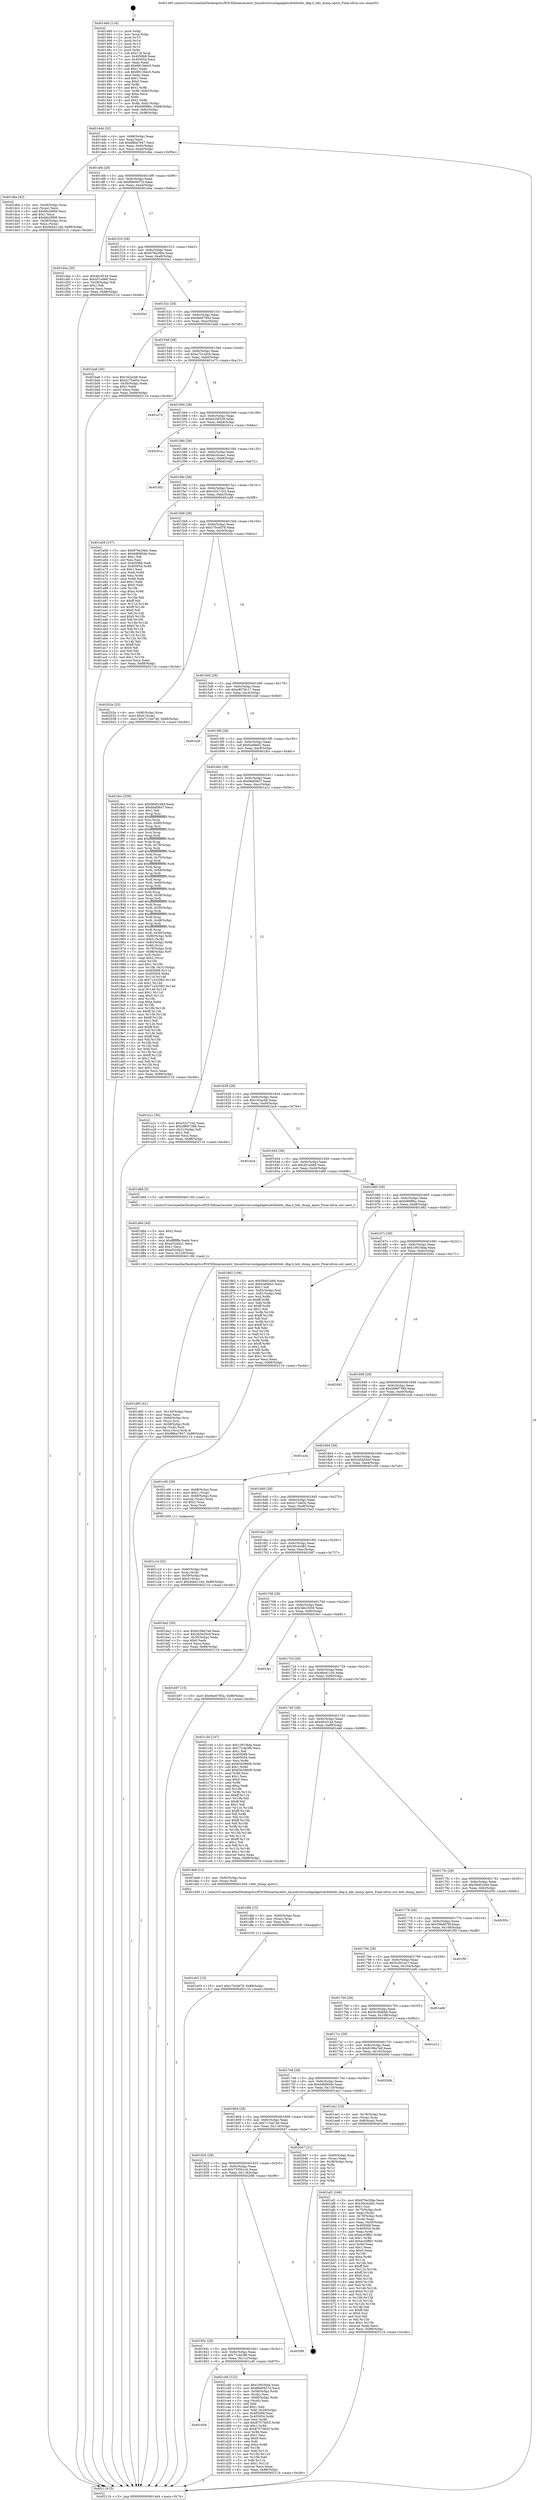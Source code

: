 digraph "0x401460" {
  label = "0x401460 (/mnt/c/Users/mathe/Desktop/tcc/POCII/binaries/extr_linuxdriversusbgadgetudcbdcbdc_dbg.h_bdc_dump_epsts_Final-ollvm.out::main(0))"
  labelloc = "t"
  node[shape=record]

  Entry [label="",width=0.3,height=0.3,shape=circle,fillcolor=black,style=filled]
  "0x4014d4" [label="{
     0x4014d4 [32]\l
     | [instrs]\l
     &nbsp;&nbsp;0x4014d4 \<+6\>: mov -0x88(%rbp),%eax\l
     &nbsp;&nbsp;0x4014da \<+2\>: mov %eax,%ecx\l
     &nbsp;&nbsp;0x4014dc \<+6\>: sub $0x88ba7847,%ecx\l
     &nbsp;&nbsp;0x4014e2 \<+6\>: mov %eax,-0x9c(%rbp)\l
     &nbsp;&nbsp;0x4014e8 \<+6\>: mov %ecx,-0xa0(%rbp)\l
     &nbsp;&nbsp;0x4014ee \<+6\>: je 0000000000401dbe \<main+0x95e\>\l
  }"]
  "0x401dbe" [label="{
     0x401dbe [42]\l
     | [instrs]\l
     &nbsp;&nbsp;0x401dbe \<+4\>: mov -0x58(%rbp),%rax\l
     &nbsp;&nbsp;0x401dc2 \<+2\>: mov (%rax),%ecx\l
     &nbsp;&nbsp;0x401dc4 \<+6\>: add $0x6fa29fd9,%ecx\l
     &nbsp;&nbsp;0x401dca \<+3\>: add $0x1,%ecx\l
     &nbsp;&nbsp;0x401dcd \<+6\>: sub $0x6fa29fd9,%ecx\l
     &nbsp;&nbsp;0x401dd3 \<+4\>: mov -0x58(%rbp),%rax\l
     &nbsp;&nbsp;0x401dd7 \<+2\>: mov %ecx,(%rax)\l
     &nbsp;&nbsp;0x401dd9 \<+10\>: movl $0x46e411d4,-0x88(%rbp)\l
     &nbsp;&nbsp;0x401de3 \<+5\>: jmp 000000000040211b \<main+0xcbb\>\l
  }"]
  "0x4014f4" [label="{
     0x4014f4 [28]\l
     | [instrs]\l
     &nbsp;&nbsp;0x4014f4 \<+5\>: jmp 00000000004014f9 \<main+0x99\>\l
     &nbsp;&nbsp;0x4014f9 \<+6\>: mov -0x9c(%rbp),%eax\l
     &nbsp;&nbsp;0x4014ff \<+5\>: sub $0x89e0937d,%eax\l
     &nbsp;&nbsp;0x401504 \<+6\>: mov %eax,-0xa4(%rbp)\l
     &nbsp;&nbsp;0x40150a \<+6\>: je 0000000000401d4a \<main+0x8ea\>\l
  }"]
  Exit [label="",width=0.3,height=0.3,shape=circle,fillcolor=black,style=filled,peripheries=2]
  "0x401d4a" [label="{
     0x401d4a [30]\l
     | [instrs]\l
     &nbsp;&nbsp;0x401d4a \<+5\>: mov $0x4fccf144,%eax\l
     &nbsp;&nbsp;0x401d4f \<+5\>: mov $0x451e066,%ecx\l
     &nbsp;&nbsp;0x401d54 \<+3\>: mov -0x29(%rbp),%dl\l
     &nbsp;&nbsp;0x401d57 \<+3\>: test $0x1,%dl\l
     &nbsp;&nbsp;0x401d5a \<+3\>: cmovne %ecx,%eax\l
     &nbsp;&nbsp;0x401d5d \<+6\>: mov %eax,-0x88(%rbp)\l
     &nbsp;&nbsp;0x401d63 \<+5\>: jmp 000000000040211b \<main+0xcbb\>\l
  }"]
  "0x401510" [label="{
     0x401510 [28]\l
     | [instrs]\l
     &nbsp;&nbsp;0x401510 \<+5\>: jmp 0000000000401515 \<main+0xb5\>\l
     &nbsp;&nbsp;0x401515 \<+6\>: mov -0x9c(%rbp),%eax\l
     &nbsp;&nbsp;0x40151b \<+5\>: sub $0x979e20be,%eax\l
     &nbsp;&nbsp;0x401520 \<+6\>: mov %eax,-0xa8(%rbp)\l
     &nbsp;&nbsp;0x401526 \<+6\>: je 00000000004020a1 \<main+0xc41\>\l
  }"]
  "0x401e03" [label="{
     0x401e03 [15]\l
     | [instrs]\l
     &nbsp;&nbsp;0x401e03 \<+10\>: movl $0xc70cdd78,-0x88(%rbp)\l
     &nbsp;&nbsp;0x401e0d \<+5\>: jmp 000000000040211b \<main+0xcbb\>\l
  }"]
  "0x4020a1" [label="{
     0x4020a1\l
  }", style=dashed]
  "0x40152c" [label="{
     0x40152c [28]\l
     | [instrs]\l
     &nbsp;&nbsp;0x40152c \<+5\>: jmp 0000000000401531 \<main+0xd1\>\l
     &nbsp;&nbsp;0x401531 \<+6\>: mov -0x9c(%rbp),%eax\l
     &nbsp;&nbsp;0x401537 \<+5\>: sub $0x9ee0785a,%eax\l
     &nbsp;&nbsp;0x40153c \<+6\>: mov %eax,-0xac(%rbp)\l
     &nbsp;&nbsp;0x401542 \<+6\>: je 0000000000401ba6 \<main+0x746\>\l
  }"]
  "0x401df4" [label="{
     0x401df4 [15]\l
     | [instrs]\l
     &nbsp;&nbsp;0x401df4 \<+4\>: mov -0x60(%rbp),%rax\l
     &nbsp;&nbsp;0x401df8 \<+3\>: mov (%rax),%rax\l
     &nbsp;&nbsp;0x401dfb \<+3\>: mov %rax,%rdi\l
     &nbsp;&nbsp;0x401dfe \<+5\>: call 0000000000401030 \<free@plt\>\l
     | [calls]\l
     &nbsp;&nbsp;0x401030 \{1\} (unknown)\l
  }"]
  "0x401ba6" [label="{
     0x401ba6 [30]\l
     | [instrs]\l
     &nbsp;&nbsp;0x401ba6 \<+5\>: mov $0x162acb6,%eax\l
     &nbsp;&nbsp;0x401bab \<+5\>: mov $0x2c75a65c,%ecx\l
     &nbsp;&nbsp;0x401bb0 \<+3\>: mov -0x30(%rbp),%edx\l
     &nbsp;&nbsp;0x401bb3 \<+3\>: cmp $0x1,%edx\l
     &nbsp;&nbsp;0x401bb6 \<+3\>: cmovl %ecx,%eax\l
     &nbsp;&nbsp;0x401bb9 \<+6\>: mov %eax,-0x88(%rbp)\l
     &nbsp;&nbsp;0x401bbf \<+5\>: jmp 000000000040211b \<main+0xcbb\>\l
  }"]
  "0x401548" [label="{
     0x401548 [28]\l
     | [instrs]\l
     &nbsp;&nbsp;0x401548 \<+5\>: jmp 000000000040154d \<main+0xed\>\l
     &nbsp;&nbsp;0x40154d \<+6\>: mov -0x9c(%rbp),%eax\l
     &nbsp;&nbsp;0x401553 \<+5\>: sub $0xa731a3cb,%eax\l
     &nbsp;&nbsp;0x401558 \<+6\>: mov %eax,-0xb0(%rbp)\l
     &nbsp;&nbsp;0x40155e \<+6\>: je 0000000000401e73 \<main+0xa13\>\l
  }"]
  "0x401d95" [label="{
     0x401d95 [41]\l
     | [instrs]\l
     &nbsp;&nbsp;0x401d95 \<+6\>: mov -0x120(%rbp),%ecx\l
     &nbsp;&nbsp;0x401d9b \<+3\>: imul %eax,%ecx\l
     &nbsp;&nbsp;0x401d9e \<+4\>: mov -0x60(%rbp),%rsi\l
     &nbsp;&nbsp;0x401da2 \<+3\>: mov (%rsi),%rsi\l
     &nbsp;&nbsp;0x401da5 \<+4\>: mov -0x58(%rbp),%rdi\l
     &nbsp;&nbsp;0x401da9 \<+3\>: movslq (%rdi),%rdi\l
     &nbsp;&nbsp;0x401dac \<+3\>: mov %ecx,(%rsi,%rdi,4)\l
     &nbsp;&nbsp;0x401daf \<+10\>: movl $0x88ba7847,-0x88(%rbp)\l
     &nbsp;&nbsp;0x401db9 \<+5\>: jmp 000000000040211b \<main+0xcbb\>\l
  }"]
  "0x401e73" [label="{
     0x401e73\l
  }", style=dashed]
  "0x401564" [label="{
     0x401564 [28]\l
     | [instrs]\l
     &nbsp;&nbsp;0x401564 \<+5\>: jmp 0000000000401569 \<main+0x109\>\l
     &nbsp;&nbsp;0x401569 \<+6\>: mov -0x9c(%rbp),%eax\l
     &nbsp;&nbsp;0x40156f \<+5\>: sub $0xb22bf328,%eax\l
     &nbsp;&nbsp;0x401574 \<+6\>: mov %eax,-0xb4(%rbp)\l
     &nbsp;&nbsp;0x40157a \<+6\>: je 000000000040201a \<main+0xbba\>\l
  }"]
  "0x401d6d" [label="{
     0x401d6d [40]\l
     | [instrs]\l
     &nbsp;&nbsp;0x401d6d \<+5\>: mov $0x2,%ecx\l
     &nbsp;&nbsp;0x401d72 \<+1\>: cltd\l
     &nbsp;&nbsp;0x401d73 \<+2\>: idiv %ecx\l
     &nbsp;&nbsp;0x401d75 \<+6\>: imul $0xfffffffe,%edx,%ecx\l
     &nbsp;&nbsp;0x401d7b \<+6\>: sub $0xe52cfa21,%ecx\l
     &nbsp;&nbsp;0x401d81 \<+3\>: add $0x1,%ecx\l
     &nbsp;&nbsp;0x401d84 \<+6\>: add $0xe52cfa21,%ecx\l
     &nbsp;&nbsp;0x401d8a \<+6\>: mov %ecx,-0x120(%rbp)\l
     &nbsp;&nbsp;0x401d90 \<+5\>: call 0000000000401160 \<next_i\>\l
     | [calls]\l
     &nbsp;&nbsp;0x401160 \{1\} (/mnt/c/Users/mathe/Desktop/tcc/POCII/binaries/extr_linuxdriversusbgadgetudcbdcbdc_dbg.h_bdc_dump_epsts_Final-ollvm.out::next_i)\l
  }"]
  "0x40201a" [label="{
     0x40201a\l
  }", style=dashed]
  "0x401580" [label="{
     0x401580 [28]\l
     | [instrs]\l
     &nbsp;&nbsp;0x401580 \<+5\>: jmp 0000000000401585 \<main+0x125\>\l
     &nbsp;&nbsp;0x401585 \<+6\>: mov -0x9c(%rbp),%eax\l
     &nbsp;&nbsp;0x40158b \<+5\>: sub $0xbe20cee1,%eax\l
     &nbsp;&nbsp;0x401590 \<+6\>: mov %eax,-0xb8(%rbp)\l
     &nbsp;&nbsp;0x401596 \<+6\>: je 0000000000401fd2 \<main+0xb72\>\l
  }"]
  "0x401858" [label="{
     0x401858\l
  }", style=dashed]
  "0x401fd2" [label="{
     0x401fd2\l
  }", style=dashed]
  "0x40159c" [label="{
     0x40159c [28]\l
     | [instrs]\l
     &nbsp;&nbsp;0x40159c \<+5\>: jmp 00000000004015a1 \<main+0x141\>\l
     &nbsp;&nbsp;0x4015a1 \<+6\>: mov -0x9c(%rbp),%eax\l
     &nbsp;&nbsp;0x4015a7 \<+5\>: sub $0xc52c71b2,%eax\l
     &nbsp;&nbsp;0x4015ac \<+6\>: mov %eax,-0xbc(%rbp)\l
     &nbsp;&nbsp;0x4015b2 \<+6\>: je 0000000000401a58 \<main+0x5f8\>\l
  }"]
  "0x401cd0" [label="{
     0x401cd0 [122]\l
     | [instrs]\l
     &nbsp;&nbsp;0x401cd0 \<+5\>: mov $0x1091f4da,%eax\l
     &nbsp;&nbsp;0x401cd5 \<+5\>: mov $0x89e0937d,%ecx\l
     &nbsp;&nbsp;0x401cda \<+4\>: mov -0x58(%rbp),%rdx\l
     &nbsp;&nbsp;0x401cde \<+2\>: mov (%rdx),%esi\l
     &nbsp;&nbsp;0x401ce0 \<+4\>: mov -0x68(%rbp),%rdx\l
     &nbsp;&nbsp;0x401ce4 \<+2\>: cmp (%rdx),%esi\l
     &nbsp;&nbsp;0x401ce6 \<+4\>: setl %dil\l
     &nbsp;&nbsp;0x401cea \<+4\>: and $0x1,%dil\l
     &nbsp;&nbsp;0x401cee \<+4\>: mov %dil,-0x29(%rbp)\l
     &nbsp;&nbsp;0x401cf2 \<+7\>: mov 0x405068,%esi\l
     &nbsp;&nbsp;0x401cf9 \<+8\>: mov 0x405054,%r8d\l
     &nbsp;&nbsp;0x401d01 \<+3\>: mov %esi,%r9d\l
     &nbsp;&nbsp;0x401d04 \<+7\>: add $0x87575655,%r9d\l
     &nbsp;&nbsp;0x401d0b \<+4\>: sub $0x1,%r9d\l
     &nbsp;&nbsp;0x401d0f \<+7\>: sub $0x87575655,%r9d\l
     &nbsp;&nbsp;0x401d16 \<+4\>: imul %r9d,%esi\l
     &nbsp;&nbsp;0x401d1a \<+3\>: and $0x1,%esi\l
     &nbsp;&nbsp;0x401d1d \<+3\>: cmp $0x0,%esi\l
     &nbsp;&nbsp;0x401d20 \<+4\>: sete %dil\l
     &nbsp;&nbsp;0x401d24 \<+4\>: cmp $0xa,%r8d\l
     &nbsp;&nbsp;0x401d28 \<+4\>: setl %r10b\l
     &nbsp;&nbsp;0x401d2c \<+3\>: mov %dil,%r11b\l
     &nbsp;&nbsp;0x401d2f \<+3\>: and %r10b,%r11b\l
     &nbsp;&nbsp;0x401d32 \<+3\>: xor %r10b,%dil\l
     &nbsp;&nbsp;0x401d35 \<+3\>: or %dil,%r11b\l
     &nbsp;&nbsp;0x401d38 \<+4\>: test $0x1,%r11b\l
     &nbsp;&nbsp;0x401d3c \<+3\>: cmovne %ecx,%eax\l
     &nbsp;&nbsp;0x401d3f \<+6\>: mov %eax,-0x88(%rbp)\l
     &nbsp;&nbsp;0x401d45 \<+5\>: jmp 000000000040211b \<main+0xcbb\>\l
  }"]
  "0x401a58" [label="{
     0x401a58 [137]\l
     | [instrs]\l
     &nbsp;&nbsp;0x401a58 \<+5\>: mov $0x979e20be,%eax\l
     &nbsp;&nbsp;0x401a5d \<+5\>: mov $0x6dfd95de,%ecx\l
     &nbsp;&nbsp;0x401a62 \<+2\>: mov $0x1,%dl\l
     &nbsp;&nbsp;0x401a64 \<+2\>: xor %esi,%esi\l
     &nbsp;&nbsp;0x401a66 \<+7\>: mov 0x405068,%edi\l
     &nbsp;&nbsp;0x401a6d \<+8\>: mov 0x405054,%r8d\l
     &nbsp;&nbsp;0x401a75 \<+3\>: sub $0x1,%esi\l
     &nbsp;&nbsp;0x401a78 \<+3\>: mov %edi,%r9d\l
     &nbsp;&nbsp;0x401a7b \<+3\>: add %esi,%r9d\l
     &nbsp;&nbsp;0x401a7e \<+4\>: imul %r9d,%edi\l
     &nbsp;&nbsp;0x401a82 \<+3\>: and $0x1,%edi\l
     &nbsp;&nbsp;0x401a85 \<+3\>: cmp $0x0,%edi\l
     &nbsp;&nbsp;0x401a88 \<+4\>: sete %r10b\l
     &nbsp;&nbsp;0x401a8c \<+4\>: cmp $0xa,%r8d\l
     &nbsp;&nbsp;0x401a90 \<+4\>: setl %r11b\l
     &nbsp;&nbsp;0x401a94 \<+3\>: mov %r10b,%bl\l
     &nbsp;&nbsp;0x401a97 \<+3\>: xor $0xff,%bl\l
     &nbsp;&nbsp;0x401a9a \<+3\>: mov %r11b,%r14b\l
     &nbsp;&nbsp;0x401a9d \<+4\>: xor $0xff,%r14b\l
     &nbsp;&nbsp;0x401aa1 \<+3\>: xor $0x0,%dl\l
     &nbsp;&nbsp;0x401aa4 \<+3\>: mov %bl,%r15b\l
     &nbsp;&nbsp;0x401aa7 \<+4\>: and $0x0,%r15b\l
     &nbsp;&nbsp;0x401aab \<+3\>: and %dl,%r10b\l
     &nbsp;&nbsp;0x401aae \<+3\>: mov %r14b,%r12b\l
     &nbsp;&nbsp;0x401ab1 \<+4\>: and $0x0,%r12b\l
     &nbsp;&nbsp;0x401ab5 \<+3\>: and %dl,%r11b\l
     &nbsp;&nbsp;0x401ab8 \<+3\>: or %r10b,%r15b\l
     &nbsp;&nbsp;0x401abb \<+3\>: or %r11b,%r12b\l
     &nbsp;&nbsp;0x401abe \<+3\>: xor %r12b,%r15b\l
     &nbsp;&nbsp;0x401ac1 \<+3\>: or %r14b,%bl\l
     &nbsp;&nbsp;0x401ac4 \<+3\>: xor $0xff,%bl\l
     &nbsp;&nbsp;0x401ac7 \<+3\>: or $0x0,%dl\l
     &nbsp;&nbsp;0x401aca \<+2\>: and %dl,%bl\l
     &nbsp;&nbsp;0x401acc \<+3\>: or %bl,%r15b\l
     &nbsp;&nbsp;0x401acf \<+4\>: test $0x1,%r15b\l
     &nbsp;&nbsp;0x401ad3 \<+3\>: cmovne %ecx,%eax\l
     &nbsp;&nbsp;0x401ad6 \<+6\>: mov %eax,-0x88(%rbp)\l
     &nbsp;&nbsp;0x401adc \<+5\>: jmp 000000000040211b \<main+0xcbb\>\l
  }"]
  "0x4015b8" [label="{
     0x4015b8 [28]\l
     | [instrs]\l
     &nbsp;&nbsp;0x4015b8 \<+5\>: jmp 00000000004015bd \<main+0x15d\>\l
     &nbsp;&nbsp;0x4015bd \<+6\>: mov -0x9c(%rbp),%eax\l
     &nbsp;&nbsp;0x4015c3 \<+5\>: sub $0xc70cdd78,%eax\l
     &nbsp;&nbsp;0x4015c8 \<+6\>: mov %eax,-0xc0(%rbp)\l
     &nbsp;&nbsp;0x4015ce \<+6\>: je 000000000040202e \<main+0xbce\>\l
  }"]
  "0x40183c" [label="{
     0x40183c [28]\l
     | [instrs]\l
     &nbsp;&nbsp;0x40183c \<+5\>: jmp 0000000000401841 \<main+0x3e1\>\l
     &nbsp;&nbsp;0x401841 \<+6\>: mov -0x9c(%rbp),%eax\l
     &nbsp;&nbsp;0x401847 \<+5\>: sub $0x77c4e3f8,%eax\l
     &nbsp;&nbsp;0x40184c \<+6\>: mov %eax,-0x11c(%rbp)\l
     &nbsp;&nbsp;0x401852 \<+6\>: je 0000000000401cd0 \<main+0x870\>\l
  }"]
  "0x40202e" [label="{
     0x40202e [25]\l
     | [instrs]\l
     &nbsp;&nbsp;0x40202e \<+4\>: mov -0x80(%rbp),%rax\l
     &nbsp;&nbsp;0x402032 \<+6\>: movl $0x0,(%rax)\l
     &nbsp;&nbsp;0x402038 \<+10\>: movl $0x711be746,-0x88(%rbp)\l
     &nbsp;&nbsp;0x402042 \<+5\>: jmp 000000000040211b \<main+0xcbb\>\l
  }"]
  "0x4015d4" [label="{
     0x4015d4 [28]\l
     | [instrs]\l
     &nbsp;&nbsp;0x4015d4 \<+5\>: jmp 00000000004015d9 \<main+0x179\>\l
     &nbsp;&nbsp;0x4015d9 \<+6\>: mov -0x9c(%rbp),%eax\l
     &nbsp;&nbsp;0x4015df \<+5\>: sub $0xe8576c17,%eax\l
     &nbsp;&nbsp;0x4015e4 \<+6\>: mov %eax,-0xc4(%rbp)\l
     &nbsp;&nbsp;0x4015ea \<+6\>: je 0000000000401e4f \<main+0x9ef\>\l
  }"]
  "0x4020f6" [label="{
     0x4020f6\l
  }", style=dashed]
  "0x401e4f" [label="{
     0x401e4f\l
  }", style=dashed]
  "0x4015f0" [label="{
     0x4015f0 [28]\l
     | [instrs]\l
     &nbsp;&nbsp;0x4015f0 \<+5\>: jmp 00000000004015f5 \<main+0x195\>\l
     &nbsp;&nbsp;0x4015f5 \<+6\>: mov -0x9c(%rbp),%eax\l
     &nbsp;&nbsp;0x4015fb \<+5\>: sub $0xfcafde62,%eax\l
     &nbsp;&nbsp;0x401600 \<+6\>: mov %eax,-0xc8(%rbp)\l
     &nbsp;&nbsp;0x401606 \<+6\>: je 00000000004018cc \<main+0x46c\>\l
  }"]
  "0x401820" [label="{
     0x401820 [28]\l
     | [instrs]\l
     &nbsp;&nbsp;0x401820 \<+5\>: jmp 0000000000401825 \<main+0x3c5\>\l
     &nbsp;&nbsp;0x401825 \<+6\>: mov -0x9c(%rbp),%eax\l
     &nbsp;&nbsp;0x40182b \<+5\>: sub $0x7535b1cb,%eax\l
     &nbsp;&nbsp;0x401830 \<+6\>: mov %eax,-0x118(%rbp)\l
     &nbsp;&nbsp;0x401836 \<+6\>: je 00000000004020f6 \<main+0xc96\>\l
  }"]
  "0x4018cc" [label="{
     0x4018cc [336]\l
     | [instrs]\l
     &nbsp;&nbsp;0x4018cc \<+5\>: mov $0x58d01b84,%eax\l
     &nbsp;&nbsp;0x4018d1 \<+5\>: mov $0xfdaf5647,%ecx\l
     &nbsp;&nbsp;0x4018d6 \<+2\>: mov $0x1,%dl\l
     &nbsp;&nbsp;0x4018d8 \<+3\>: mov %rsp,%rsi\l
     &nbsp;&nbsp;0x4018db \<+4\>: add $0xfffffffffffffff0,%rsi\l
     &nbsp;&nbsp;0x4018df \<+3\>: mov %rsi,%rsp\l
     &nbsp;&nbsp;0x4018e2 \<+4\>: mov %rsi,-0x80(%rbp)\l
     &nbsp;&nbsp;0x4018e6 \<+3\>: mov %rsp,%rsi\l
     &nbsp;&nbsp;0x4018e9 \<+4\>: add $0xfffffffffffffff0,%rsi\l
     &nbsp;&nbsp;0x4018ed \<+3\>: mov %rsi,%rsp\l
     &nbsp;&nbsp;0x4018f0 \<+3\>: mov %rsp,%rdi\l
     &nbsp;&nbsp;0x4018f3 \<+4\>: add $0xfffffffffffffff0,%rdi\l
     &nbsp;&nbsp;0x4018f7 \<+3\>: mov %rdi,%rsp\l
     &nbsp;&nbsp;0x4018fa \<+4\>: mov %rdi,-0x78(%rbp)\l
     &nbsp;&nbsp;0x4018fe \<+3\>: mov %rsp,%rdi\l
     &nbsp;&nbsp;0x401901 \<+4\>: add $0xfffffffffffffff0,%rdi\l
     &nbsp;&nbsp;0x401905 \<+3\>: mov %rdi,%rsp\l
     &nbsp;&nbsp;0x401908 \<+4\>: mov %rdi,-0x70(%rbp)\l
     &nbsp;&nbsp;0x40190c \<+3\>: mov %rsp,%rdi\l
     &nbsp;&nbsp;0x40190f \<+4\>: add $0xfffffffffffffff0,%rdi\l
     &nbsp;&nbsp;0x401913 \<+3\>: mov %rdi,%rsp\l
     &nbsp;&nbsp;0x401916 \<+4\>: mov %rdi,-0x68(%rbp)\l
     &nbsp;&nbsp;0x40191a \<+3\>: mov %rsp,%rdi\l
     &nbsp;&nbsp;0x40191d \<+4\>: add $0xfffffffffffffff0,%rdi\l
     &nbsp;&nbsp;0x401921 \<+3\>: mov %rdi,%rsp\l
     &nbsp;&nbsp;0x401924 \<+4\>: mov %rdi,-0x60(%rbp)\l
     &nbsp;&nbsp;0x401928 \<+3\>: mov %rsp,%rdi\l
     &nbsp;&nbsp;0x40192b \<+4\>: add $0xfffffffffffffff0,%rdi\l
     &nbsp;&nbsp;0x40192f \<+3\>: mov %rdi,%rsp\l
     &nbsp;&nbsp;0x401932 \<+4\>: mov %rdi,-0x58(%rbp)\l
     &nbsp;&nbsp;0x401936 \<+3\>: mov %rsp,%rdi\l
     &nbsp;&nbsp;0x401939 \<+4\>: add $0xfffffffffffffff0,%rdi\l
     &nbsp;&nbsp;0x40193d \<+3\>: mov %rdi,%rsp\l
     &nbsp;&nbsp;0x401940 \<+4\>: mov %rdi,-0x50(%rbp)\l
     &nbsp;&nbsp;0x401944 \<+3\>: mov %rsp,%rdi\l
     &nbsp;&nbsp;0x401947 \<+4\>: add $0xfffffffffffffff0,%rdi\l
     &nbsp;&nbsp;0x40194b \<+3\>: mov %rdi,%rsp\l
     &nbsp;&nbsp;0x40194e \<+4\>: mov %rdi,-0x48(%rbp)\l
     &nbsp;&nbsp;0x401952 \<+3\>: mov %rsp,%rdi\l
     &nbsp;&nbsp;0x401955 \<+4\>: add $0xfffffffffffffff0,%rdi\l
     &nbsp;&nbsp;0x401959 \<+3\>: mov %rdi,%rsp\l
     &nbsp;&nbsp;0x40195c \<+4\>: mov %rdi,-0x40(%rbp)\l
     &nbsp;&nbsp;0x401960 \<+4\>: mov -0x80(%rbp),%rdi\l
     &nbsp;&nbsp;0x401964 \<+6\>: movl $0x0,(%rdi)\l
     &nbsp;&nbsp;0x40196a \<+7\>: mov -0x8c(%rbp),%r8d\l
     &nbsp;&nbsp;0x401971 \<+3\>: mov %r8d,(%rsi)\l
     &nbsp;&nbsp;0x401974 \<+4\>: mov -0x78(%rbp),%rdi\l
     &nbsp;&nbsp;0x401978 \<+7\>: mov -0x98(%rbp),%r9\l
     &nbsp;&nbsp;0x40197f \<+3\>: mov %r9,(%rdi)\l
     &nbsp;&nbsp;0x401982 \<+3\>: cmpl $0x2,(%rsi)\l
     &nbsp;&nbsp;0x401985 \<+4\>: setne %r10b\l
     &nbsp;&nbsp;0x401989 \<+4\>: and $0x1,%r10b\l
     &nbsp;&nbsp;0x40198d \<+4\>: mov %r10b,-0x31(%rbp)\l
     &nbsp;&nbsp;0x401991 \<+8\>: mov 0x405068,%r11d\l
     &nbsp;&nbsp;0x401999 \<+7\>: mov 0x405054,%ebx\l
     &nbsp;&nbsp;0x4019a0 \<+3\>: mov %r11d,%r14d\l
     &nbsp;&nbsp;0x4019a3 \<+7\>: sub $0x71a32083,%r14d\l
     &nbsp;&nbsp;0x4019aa \<+4\>: sub $0x1,%r14d\l
     &nbsp;&nbsp;0x4019ae \<+7\>: add $0x71a32083,%r14d\l
     &nbsp;&nbsp;0x4019b5 \<+4\>: imul %r14d,%r11d\l
     &nbsp;&nbsp;0x4019b9 \<+4\>: and $0x1,%r11d\l
     &nbsp;&nbsp;0x4019bd \<+4\>: cmp $0x0,%r11d\l
     &nbsp;&nbsp;0x4019c1 \<+4\>: sete %r10b\l
     &nbsp;&nbsp;0x4019c5 \<+3\>: cmp $0xa,%ebx\l
     &nbsp;&nbsp;0x4019c8 \<+4\>: setl %r15b\l
     &nbsp;&nbsp;0x4019cc \<+3\>: mov %r10b,%r12b\l
     &nbsp;&nbsp;0x4019cf \<+4\>: xor $0xff,%r12b\l
     &nbsp;&nbsp;0x4019d3 \<+3\>: mov %r15b,%r13b\l
     &nbsp;&nbsp;0x4019d6 \<+4\>: xor $0xff,%r13b\l
     &nbsp;&nbsp;0x4019da \<+3\>: xor $0x1,%dl\l
     &nbsp;&nbsp;0x4019dd \<+3\>: mov %r12b,%sil\l
     &nbsp;&nbsp;0x4019e0 \<+4\>: and $0xff,%sil\l
     &nbsp;&nbsp;0x4019e4 \<+3\>: and %dl,%r10b\l
     &nbsp;&nbsp;0x4019e7 \<+3\>: mov %r13b,%dil\l
     &nbsp;&nbsp;0x4019ea \<+4\>: and $0xff,%dil\l
     &nbsp;&nbsp;0x4019ee \<+3\>: and %dl,%r15b\l
     &nbsp;&nbsp;0x4019f1 \<+3\>: or %r10b,%sil\l
     &nbsp;&nbsp;0x4019f4 \<+3\>: or %r15b,%dil\l
     &nbsp;&nbsp;0x4019f7 \<+3\>: xor %dil,%sil\l
     &nbsp;&nbsp;0x4019fa \<+3\>: or %r13b,%r12b\l
     &nbsp;&nbsp;0x4019fd \<+4\>: xor $0xff,%r12b\l
     &nbsp;&nbsp;0x401a01 \<+3\>: or $0x1,%dl\l
     &nbsp;&nbsp;0x401a04 \<+3\>: and %dl,%r12b\l
     &nbsp;&nbsp;0x401a07 \<+3\>: or %r12b,%sil\l
     &nbsp;&nbsp;0x401a0a \<+4\>: test $0x1,%sil\l
     &nbsp;&nbsp;0x401a0e \<+3\>: cmovne %ecx,%eax\l
     &nbsp;&nbsp;0x401a11 \<+6\>: mov %eax,-0x88(%rbp)\l
     &nbsp;&nbsp;0x401a17 \<+5\>: jmp 000000000040211b \<main+0xcbb\>\l
  }"]
  "0x40160c" [label="{
     0x40160c [28]\l
     | [instrs]\l
     &nbsp;&nbsp;0x40160c \<+5\>: jmp 0000000000401611 \<main+0x1b1\>\l
     &nbsp;&nbsp;0x401611 \<+6\>: mov -0x9c(%rbp),%eax\l
     &nbsp;&nbsp;0x401617 \<+5\>: sub $0xfdaf5647,%eax\l
     &nbsp;&nbsp;0x40161c \<+6\>: mov %eax,-0xcc(%rbp)\l
     &nbsp;&nbsp;0x401622 \<+6\>: je 0000000000401a1c \<main+0x5bc\>\l
  }"]
  "0x402047" [label="{
     0x402047 [21]\l
     | [instrs]\l
     &nbsp;&nbsp;0x402047 \<+4\>: mov -0x80(%rbp),%rax\l
     &nbsp;&nbsp;0x40204b \<+2\>: mov (%rax),%eax\l
     &nbsp;&nbsp;0x40204d \<+4\>: lea -0x28(%rbp),%rsp\l
     &nbsp;&nbsp;0x402051 \<+1\>: pop %rbx\l
     &nbsp;&nbsp;0x402052 \<+2\>: pop %r12\l
     &nbsp;&nbsp;0x402054 \<+2\>: pop %r13\l
     &nbsp;&nbsp;0x402056 \<+2\>: pop %r14\l
     &nbsp;&nbsp;0x402058 \<+2\>: pop %r15\l
     &nbsp;&nbsp;0x40205a \<+1\>: pop %rbp\l
     &nbsp;&nbsp;0x40205b \<+1\>: ret\l
  }"]
  "0x401a1c" [label="{
     0x401a1c [30]\l
     | [instrs]\l
     &nbsp;&nbsp;0x401a1c \<+5\>: mov $0xc52c71b2,%eax\l
     &nbsp;&nbsp;0x401a21 \<+5\>: mov $0x28897388,%ecx\l
     &nbsp;&nbsp;0x401a26 \<+3\>: mov -0x31(%rbp),%dl\l
     &nbsp;&nbsp;0x401a29 \<+3\>: test $0x1,%dl\l
     &nbsp;&nbsp;0x401a2c \<+3\>: cmovne %ecx,%eax\l
     &nbsp;&nbsp;0x401a2f \<+6\>: mov %eax,-0x88(%rbp)\l
     &nbsp;&nbsp;0x401a35 \<+5\>: jmp 000000000040211b \<main+0xcbb\>\l
  }"]
  "0x401628" [label="{
     0x401628 [28]\l
     | [instrs]\l
     &nbsp;&nbsp;0x401628 \<+5\>: jmp 000000000040162d \<main+0x1cd\>\l
     &nbsp;&nbsp;0x40162d \<+6\>: mov -0x9c(%rbp),%eax\l
     &nbsp;&nbsp;0x401633 \<+5\>: sub $0x162acb6,%eax\l
     &nbsp;&nbsp;0x401638 \<+6\>: mov %eax,-0xd0(%rbp)\l
     &nbsp;&nbsp;0x40163e \<+6\>: je 0000000000401bc4 \<main+0x764\>\l
  }"]
  "0x401c1d" [label="{
     0x401c1d [32]\l
     | [instrs]\l
     &nbsp;&nbsp;0x401c1d \<+4\>: mov -0x60(%rbp),%rdi\l
     &nbsp;&nbsp;0x401c21 \<+3\>: mov %rax,(%rdi)\l
     &nbsp;&nbsp;0x401c24 \<+4\>: mov -0x58(%rbp),%rax\l
     &nbsp;&nbsp;0x401c28 \<+6\>: movl $0x0,(%rax)\l
     &nbsp;&nbsp;0x401c2e \<+10\>: movl $0x46e411d4,-0x88(%rbp)\l
     &nbsp;&nbsp;0x401c38 \<+5\>: jmp 000000000040211b \<main+0xcbb\>\l
  }"]
  "0x401bc4" [label="{
     0x401bc4\l
  }", style=dashed]
  "0x401644" [label="{
     0x401644 [28]\l
     | [instrs]\l
     &nbsp;&nbsp;0x401644 \<+5\>: jmp 0000000000401649 \<main+0x1e9\>\l
     &nbsp;&nbsp;0x401649 \<+6\>: mov -0x9c(%rbp),%eax\l
     &nbsp;&nbsp;0x40164f \<+5\>: sub $0x451e066,%eax\l
     &nbsp;&nbsp;0x401654 \<+6\>: mov %eax,-0xd4(%rbp)\l
     &nbsp;&nbsp;0x40165a \<+6\>: je 0000000000401d68 \<main+0x908\>\l
  }"]
  "0x401af1" [label="{
     0x401af1 [166]\l
     | [instrs]\l
     &nbsp;&nbsp;0x401af1 \<+5\>: mov $0x979e20be,%ecx\l
     &nbsp;&nbsp;0x401af6 \<+5\>: mov $0x30c4cd82,%edx\l
     &nbsp;&nbsp;0x401afb \<+3\>: mov $0x1,%sil\l
     &nbsp;&nbsp;0x401afe \<+4\>: mov -0x70(%rbp),%rdi\l
     &nbsp;&nbsp;0x401b02 \<+2\>: mov %eax,(%rdi)\l
     &nbsp;&nbsp;0x401b04 \<+4\>: mov -0x70(%rbp),%rdi\l
     &nbsp;&nbsp;0x401b08 \<+2\>: mov (%rdi),%eax\l
     &nbsp;&nbsp;0x401b0a \<+3\>: mov %eax,-0x30(%rbp)\l
     &nbsp;&nbsp;0x401b0d \<+7\>: mov 0x405068,%eax\l
     &nbsp;&nbsp;0x401b14 \<+8\>: mov 0x405054,%r8d\l
     &nbsp;&nbsp;0x401b1c \<+3\>: mov %eax,%r9d\l
     &nbsp;&nbsp;0x401b1f \<+7\>: sub $0xecd3ffd1,%r9d\l
     &nbsp;&nbsp;0x401b26 \<+4\>: sub $0x1,%r9d\l
     &nbsp;&nbsp;0x401b2a \<+7\>: add $0xecd3ffd1,%r9d\l
     &nbsp;&nbsp;0x401b31 \<+4\>: imul %r9d,%eax\l
     &nbsp;&nbsp;0x401b35 \<+3\>: and $0x1,%eax\l
     &nbsp;&nbsp;0x401b38 \<+3\>: cmp $0x0,%eax\l
     &nbsp;&nbsp;0x401b3b \<+4\>: sete %r10b\l
     &nbsp;&nbsp;0x401b3f \<+4\>: cmp $0xa,%r8d\l
     &nbsp;&nbsp;0x401b43 \<+4\>: setl %r11b\l
     &nbsp;&nbsp;0x401b47 \<+3\>: mov %r10b,%bl\l
     &nbsp;&nbsp;0x401b4a \<+3\>: xor $0xff,%bl\l
     &nbsp;&nbsp;0x401b4d \<+3\>: mov %r11b,%r14b\l
     &nbsp;&nbsp;0x401b50 \<+4\>: xor $0xff,%r14b\l
     &nbsp;&nbsp;0x401b54 \<+4\>: xor $0x0,%sil\l
     &nbsp;&nbsp;0x401b58 \<+3\>: mov %bl,%r15b\l
     &nbsp;&nbsp;0x401b5b \<+4\>: and $0x0,%r15b\l
     &nbsp;&nbsp;0x401b5f \<+3\>: and %sil,%r10b\l
     &nbsp;&nbsp;0x401b62 \<+3\>: mov %r14b,%r12b\l
     &nbsp;&nbsp;0x401b65 \<+4\>: and $0x0,%r12b\l
     &nbsp;&nbsp;0x401b69 \<+3\>: and %sil,%r11b\l
     &nbsp;&nbsp;0x401b6c \<+3\>: or %r10b,%r15b\l
     &nbsp;&nbsp;0x401b6f \<+3\>: or %r11b,%r12b\l
     &nbsp;&nbsp;0x401b72 \<+3\>: xor %r12b,%r15b\l
     &nbsp;&nbsp;0x401b75 \<+3\>: or %r14b,%bl\l
     &nbsp;&nbsp;0x401b78 \<+3\>: xor $0xff,%bl\l
     &nbsp;&nbsp;0x401b7b \<+4\>: or $0x0,%sil\l
     &nbsp;&nbsp;0x401b7f \<+3\>: and %sil,%bl\l
     &nbsp;&nbsp;0x401b82 \<+3\>: or %bl,%r15b\l
     &nbsp;&nbsp;0x401b85 \<+4\>: test $0x1,%r15b\l
     &nbsp;&nbsp;0x401b89 \<+3\>: cmovne %edx,%ecx\l
     &nbsp;&nbsp;0x401b8c \<+6\>: mov %ecx,-0x88(%rbp)\l
     &nbsp;&nbsp;0x401b92 \<+5\>: jmp 000000000040211b \<main+0xcbb\>\l
  }"]
  "0x401d68" [label="{
     0x401d68 [5]\l
     | [instrs]\l
     &nbsp;&nbsp;0x401d68 \<+5\>: call 0000000000401160 \<next_i\>\l
     | [calls]\l
     &nbsp;&nbsp;0x401160 \{1\} (/mnt/c/Users/mathe/Desktop/tcc/POCII/binaries/extr_linuxdriversusbgadgetudcbdcbdc_dbg.h_bdc_dump_epsts_Final-ollvm.out::next_i)\l
  }"]
  "0x401660" [label="{
     0x401660 [28]\l
     | [instrs]\l
     &nbsp;&nbsp;0x401660 \<+5\>: jmp 0000000000401665 \<main+0x205\>\l
     &nbsp;&nbsp;0x401665 \<+6\>: mov -0x9c(%rbp),%eax\l
     &nbsp;&nbsp;0x40166b \<+5\>: sub $0xb96f8bc,%eax\l
     &nbsp;&nbsp;0x401670 \<+6\>: mov %eax,-0xd8(%rbp)\l
     &nbsp;&nbsp;0x401676 \<+6\>: je 0000000000401862 \<main+0x402\>\l
  }"]
  "0x401804" [label="{
     0x401804 [28]\l
     | [instrs]\l
     &nbsp;&nbsp;0x401804 \<+5\>: jmp 0000000000401809 \<main+0x3a9\>\l
     &nbsp;&nbsp;0x401809 \<+6\>: mov -0x9c(%rbp),%eax\l
     &nbsp;&nbsp;0x40180f \<+5\>: sub $0x711be746,%eax\l
     &nbsp;&nbsp;0x401814 \<+6\>: mov %eax,-0x114(%rbp)\l
     &nbsp;&nbsp;0x40181a \<+6\>: je 0000000000402047 \<main+0xbe7\>\l
  }"]
  "0x401862" [label="{
     0x401862 [106]\l
     | [instrs]\l
     &nbsp;&nbsp;0x401862 \<+5\>: mov $0x58d01b84,%eax\l
     &nbsp;&nbsp;0x401867 \<+5\>: mov $0xfcafde62,%ecx\l
     &nbsp;&nbsp;0x40186c \<+2\>: mov $0x1,%dl\l
     &nbsp;&nbsp;0x40186e \<+7\>: mov -0x82(%rbp),%sil\l
     &nbsp;&nbsp;0x401875 \<+7\>: mov -0x81(%rbp),%dil\l
     &nbsp;&nbsp;0x40187c \<+3\>: mov %sil,%r8b\l
     &nbsp;&nbsp;0x40187f \<+4\>: xor $0xff,%r8b\l
     &nbsp;&nbsp;0x401883 \<+3\>: mov %dil,%r9b\l
     &nbsp;&nbsp;0x401886 \<+4\>: xor $0xff,%r9b\l
     &nbsp;&nbsp;0x40188a \<+3\>: xor $0x1,%dl\l
     &nbsp;&nbsp;0x40188d \<+3\>: mov %r8b,%r10b\l
     &nbsp;&nbsp;0x401890 \<+4\>: and $0xff,%r10b\l
     &nbsp;&nbsp;0x401894 \<+3\>: and %dl,%sil\l
     &nbsp;&nbsp;0x401897 \<+3\>: mov %r9b,%r11b\l
     &nbsp;&nbsp;0x40189a \<+4\>: and $0xff,%r11b\l
     &nbsp;&nbsp;0x40189e \<+3\>: and %dl,%dil\l
     &nbsp;&nbsp;0x4018a1 \<+3\>: or %sil,%r10b\l
     &nbsp;&nbsp;0x4018a4 \<+3\>: or %dil,%r11b\l
     &nbsp;&nbsp;0x4018a7 \<+3\>: xor %r11b,%r10b\l
     &nbsp;&nbsp;0x4018aa \<+3\>: or %r9b,%r8b\l
     &nbsp;&nbsp;0x4018ad \<+4\>: xor $0xff,%r8b\l
     &nbsp;&nbsp;0x4018b1 \<+3\>: or $0x1,%dl\l
     &nbsp;&nbsp;0x4018b4 \<+3\>: and %dl,%r8b\l
     &nbsp;&nbsp;0x4018b7 \<+3\>: or %r8b,%r10b\l
     &nbsp;&nbsp;0x4018ba \<+4\>: test $0x1,%r10b\l
     &nbsp;&nbsp;0x4018be \<+3\>: cmovne %ecx,%eax\l
     &nbsp;&nbsp;0x4018c1 \<+6\>: mov %eax,-0x88(%rbp)\l
     &nbsp;&nbsp;0x4018c7 \<+5\>: jmp 000000000040211b \<main+0xcbb\>\l
  }"]
  "0x40167c" [label="{
     0x40167c [28]\l
     | [instrs]\l
     &nbsp;&nbsp;0x40167c \<+5\>: jmp 0000000000401681 \<main+0x221\>\l
     &nbsp;&nbsp;0x401681 \<+6\>: mov -0x9c(%rbp),%eax\l
     &nbsp;&nbsp;0x401687 \<+5\>: sub $0x1091f4da,%eax\l
     &nbsp;&nbsp;0x40168c \<+6\>: mov %eax,-0xdc(%rbp)\l
     &nbsp;&nbsp;0x401692 \<+6\>: je 00000000004020d1 \<main+0xc71\>\l
  }"]
  "0x40211b" [label="{
     0x40211b [5]\l
     | [instrs]\l
     &nbsp;&nbsp;0x40211b \<+5\>: jmp 00000000004014d4 \<main+0x74\>\l
  }"]
  "0x401460" [label="{
     0x401460 [116]\l
     | [instrs]\l
     &nbsp;&nbsp;0x401460 \<+1\>: push %rbp\l
     &nbsp;&nbsp;0x401461 \<+3\>: mov %rsp,%rbp\l
     &nbsp;&nbsp;0x401464 \<+2\>: push %r15\l
     &nbsp;&nbsp;0x401466 \<+2\>: push %r14\l
     &nbsp;&nbsp;0x401468 \<+2\>: push %r13\l
     &nbsp;&nbsp;0x40146a \<+2\>: push %r12\l
     &nbsp;&nbsp;0x40146c \<+1\>: push %rbx\l
     &nbsp;&nbsp;0x40146d \<+7\>: sub $0x118,%rsp\l
     &nbsp;&nbsp;0x401474 \<+7\>: mov 0x405068,%eax\l
     &nbsp;&nbsp;0x40147b \<+7\>: mov 0x405054,%ecx\l
     &nbsp;&nbsp;0x401482 \<+2\>: mov %eax,%edx\l
     &nbsp;&nbsp;0x401484 \<+6\>: add $0x89136dc5,%edx\l
     &nbsp;&nbsp;0x40148a \<+3\>: sub $0x1,%edx\l
     &nbsp;&nbsp;0x40148d \<+6\>: sub $0x89136dc5,%edx\l
     &nbsp;&nbsp;0x401493 \<+3\>: imul %edx,%eax\l
     &nbsp;&nbsp;0x401496 \<+3\>: and $0x1,%eax\l
     &nbsp;&nbsp;0x401499 \<+3\>: cmp $0x0,%eax\l
     &nbsp;&nbsp;0x40149c \<+4\>: sete %r8b\l
     &nbsp;&nbsp;0x4014a0 \<+4\>: and $0x1,%r8b\l
     &nbsp;&nbsp;0x4014a4 \<+7\>: mov %r8b,-0x82(%rbp)\l
     &nbsp;&nbsp;0x4014ab \<+3\>: cmp $0xa,%ecx\l
     &nbsp;&nbsp;0x4014ae \<+4\>: setl %r8b\l
     &nbsp;&nbsp;0x4014b2 \<+4\>: and $0x1,%r8b\l
     &nbsp;&nbsp;0x4014b6 \<+7\>: mov %r8b,-0x81(%rbp)\l
     &nbsp;&nbsp;0x4014bd \<+10\>: movl $0xb96f8bc,-0x88(%rbp)\l
     &nbsp;&nbsp;0x4014c7 \<+6\>: mov %edi,-0x8c(%rbp)\l
     &nbsp;&nbsp;0x4014cd \<+7\>: mov %rsi,-0x98(%rbp)\l
  }"]
  "0x401ae1" [label="{
     0x401ae1 [16]\l
     | [instrs]\l
     &nbsp;&nbsp;0x401ae1 \<+4\>: mov -0x78(%rbp),%rax\l
     &nbsp;&nbsp;0x401ae5 \<+3\>: mov (%rax),%rax\l
     &nbsp;&nbsp;0x401ae8 \<+4\>: mov 0x8(%rax),%rdi\l
     &nbsp;&nbsp;0x401aec \<+5\>: call 0000000000401060 \<atoi@plt\>\l
     | [calls]\l
     &nbsp;&nbsp;0x401060 \{1\} (unknown)\l
  }"]
  "0x4017e8" [label="{
     0x4017e8 [28]\l
     | [instrs]\l
     &nbsp;&nbsp;0x4017e8 \<+5\>: jmp 00000000004017ed \<main+0x38d\>\l
     &nbsp;&nbsp;0x4017ed \<+6\>: mov -0x9c(%rbp),%eax\l
     &nbsp;&nbsp;0x4017f3 \<+5\>: sub $0x6dfd95de,%eax\l
     &nbsp;&nbsp;0x4017f8 \<+6\>: mov %eax,-0x110(%rbp)\l
     &nbsp;&nbsp;0x4017fe \<+6\>: je 0000000000401ae1 \<main+0x681\>\l
  }"]
  "0x4020d1" [label="{
     0x4020d1\l
  }", style=dashed]
  "0x401698" [label="{
     0x401698 [28]\l
     | [instrs]\l
     &nbsp;&nbsp;0x401698 \<+5\>: jmp 000000000040169d \<main+0x23d\>\l
     &nbsp;&nbsp;0x40169d \<+6\>: mov -0x9c(%rbp),%eax\l
     &nbsp;&nbsp;0x4016a3 \<+5\>: sub $0x28897388,%eax\l
     &nbsp;&nbsp;0x4016a8 \<+6\>: mov %eax,-0xe0(%rbp)\l
     &nbsp;&nbsp;0x4016ae \<+6\>: je 0000000000401a3a \<main+0x5da\>\l
  }"]
  "0x40200b" [label="{
     0x40200b\l
  }", style=dashed]
  "0x401a3a" [label="{
     0x401a3a\l
  }", style=dashed]
  "0x4016b4" [label="{
     0x4016b4 [28]\l
     | [instrs]\l
     &nbsp;&nbsp;0x4016b4 \<+5\>: jmp 00000000004016b9 \<main+0x259\>\l
     &nbsp;&nbsp;0x4016b9 \<+6\>: mov -0x9c(%rbp),%eax\l
     &nbsp;&nbsp;0x4016bf \<+5\>: sub $0x2b5a55e5,%eax\l
     &nbsp;&nbsp;0x4016c4 \<+6\>: mov %eax,-0xe4(%rbp)\l
     &nbsp;&nbsp;0x4016ca \<+6\>: je 0000000000401c00 \<main+0x7a0\>\l
  }"]
  "0x4017cc" [label="{
     0x4017cc [28]\l
     | [instrs]\l
     &nbsp;&nbsp;0x4017cc \<+5\>: jmp 00000000004017d1 \<main+0x371\>\l
     &nbsp;&nbsp;0x4017d1 \<+6\>: mov -0x9c(%rbp),%eax\l
     &nbsp;&nbsp;0x4017d7 \<+5\>: sub $0x6198a7a9,%eax\l
     &nbsp;&nbsp;0x4017dc \<+6\>: mov %eax,-0x10c(%rbp)\l
     &nbsp;&nbsp;0x4017e2 \<+6\>: je 000000000040200b \<main+0xbab\>\l
  }"]
  "0x401c00" [label="{
     0x401c00 [29]\l
     | [instrs]\l
     &nbsp;&nbsp;0x401c00 \<+4\>: mov -0x68(%rbp),%rax\l
     &nbsp;&nbsp;0x401c04 \<+6\>: movl $0x1,(%rax)\l
     &nbsp;&nbsp;0x401c0a \<+4\>: mov -0x68(%rbp),%rax\l
     &nbsp;&nbsp;0x401c0e \<+3\>: movslq (%rax),%rax\l
     &nbsp;&nbsp;0x401c11 \<+4\>: shl $0x2,%rax\l
     &nbsp;&nbsp;0x401c15 \<+3\>: mov %rax,%rdi\l
     &nbsp;&nbsp;0x401c18 \<+5\>: call 0000000000401050 \<malloc@plt\>\l
     | [calls]\l
     &nbsp;&nbsp;0x401050 \{1\} (unknown)\l
  }"]
  "0x4016d0" [label="{
     0x4016d0 [28]\l
     | [instrs]\l
     &nbsp;&nbsp;0x4016d0 \<+5\>: jmp 00000000004016d5 \<main+0x275\>\l
     &nbsp;&nbsp;0x4016d5 \<+6\>: mov -0x9c(%rbp),%eax\l
     &nbsp;&nbsp;0x4016db \<+5\>: sub $0x2c75a65c,%eax\l
     &nbsp;&nbsp;0x4016e0 \<+6\>: mov %eax,-0xe8(%rbp)\l
     &nbsp;&nbsp;0x4016e6 \<+6\>: je 0000000000401be2 \<main+0x782\>\l
  }"]
  "0x401e12" [label="{
     0x401e12\l
  }", style=dashed]
  "0x401be2" [label="{
     0x401be2 [30]\l
     | [instrs]\l
     &nbsp;&nbsp;0x401be2 \<+5\>: mov $0x6198a7a9,%eax\l
     &nbsp;&nbsp;0x401be7 \<+5\>: mov $0x2b5a55e5,%ecx\l
     &nbsp;&nbsp;0x401bec \<+3\>: mov -0x30(%rbp),%edx\l
     &nbsp;&nbsp;0x401bef \<+3\>: cmp $0x0,%edx\l
     &nbsp;&nbsp;0x401bf2 \<+3\>: cmove %ecx,%eax\l
     &nbsp;&nbsp;0x401bf5 \<+6\>: mov %eax,-0x88(%rbp)\l
     &nbsp;&nbsp;0x401bfb \<+5\>: jmp 000000000040211b \<main+0xcbb\>\l
  }"]
  "0x4016ec" [label="{
     0x4016ec [28]\l
     | [instrs]\l
     &nbsp;&nbsp;0x4016ec \<+5\>: jmp 00000000004016f1 \<main+0x291\>\l
     &nbsp;&nbsp;0x4016f1 \<+6\>: mov -0x9c(%rbp),%eax\l
     &nbsp;&nbsp;0x4016f7 \<+5\>: sub $0x30c4cd82,%eax\l
     &nbsp;&nbsp;0x4016fc \<+6\>: mov %eax,-0xec(%rbp)\l
     &nbsp;&nbsp;0x401702 \<+6\>: je 0000000000401b97 \<main+0x737\>\l
  }"]
  "0x4017b0" [label="{
     0x4017b0 [28]\l
     | [instrs]\l
     &nbsp;&nbsp;0x4017b0 \<+5\>: jmp 00000000004017b5 \<main+0x355\>\l
     &nbsp;&nbsp;0x4017b5 \<+6\>: mov -0x9c(%rbp),%eax\l
     &nbsp;&nbsp;0x4017bb \<+5\>: sub $0x5c3bbbb6,%eax\l
     &nbsp;&nbsp;0x4017c0 \<+6\>: mov %eax,-0x108(%rbp)\l
     &nbsp;&nbsp;0x4017c6 \<+6\>: je 0000000000401e12 \<main+0x9b2\>\l
  }"]
  "0x401b97" [label="{
     0x401b97 [15]\l
     | [instrs]\l
     &nbsp;&nbsp;0x401b97 \<+10\>: movl $0x9ee0785a,-0x88(%rbp)\l
     &nbsp;&nbsp;0x401ba1 \<+5\>: jmp 000000000040211b \<main+0xcbb\>\l
  }"]
  "0x401708" [label="{
     0x401708 [28]\l
     | [instrs]\l
     &nbsp;&nbsp;0x401708 \<+5\>: jmp 000000000040170d \<main+0x2ad\>\l
     &nbsp;&nbsp;0x40170d \<+6\>: mov -0x9c(%rbp),%eax\l
     &nbsp;&nbsp;0x401713 \<+5\>: sub $0x34b1f459,%eax\l
     &nbsp;&nbsp;0x401718 \<+6\>: mov %eax,-0xf0(%rbp)\l
     &nbsp;&nbsp;0x40171e \<+6\>: je 0000000000401fe1 \<main+0xb81\>\l
  }"]
  "0x401ed6" [label="{
     0x401ed6\l
  }", style=dashed]
  "0x401fe1" [label="{
     0x401fe1\l
  }", style=dashed]
  "0x401724" [label="{
     0x401724 [28]\l
     | [instrs]\l
     &nbsp;&nbsp;0x401724 \<+5\>: jmp 0000000000401729 \<main+0x2c9\>\l
     &nbsp;&nbsp;0x401729 \<+6\>: mov -0x9c(%rbp),%eax\l
     &nbsp;&nbsp;0x40172f \<+5\>: sub $0x46e411d4,%eax\l
     &nbsp;&nbsp;0x401734 \<+6\>: mov %eax,-0xf4(%rbp)\l
     &nbsp;&nbsp;0x40173a \<+6\>: je 0000000000401c3d \<main+0x7dd\>\l
  }"]
  "0x401794" [label="{
     0x401794 [28]\l
     | [instrs]\l
     &nbsp;&nbsp;0x401794 \<+5\>: jmp 0000000000401799 \<main+0x339\>\l
     &nbsp;&nbsp;0x401799 \<+6\>: mov -0x9c(%rbp),%eax\l
     &nbsp;&nbsp;0x40179f \<+5\>: sub $0x5c001ac7,%eax\l
     &nbsp;&nbsp;0x4017a4 \<+6\>: mov %eax,-0x104(%rbp)\l
     &nbsp;&nbsp;0x4017aa \<+6\>: je 0000000000401ed6 \<main+0xa76\>\l
  }"]
  "0x401c3d" [label="{
     0x401c3d [147]\l
     | [instrs]\l
     &nbsp;&nbsp;0x401c3d \<+5\>: mov $0x1091f4da,%eax\l
     &nbsp;&nbsp;0x401c42 \<+5\>: mov $0x77c4e3f8,%ecx\l
     &nbsp;&nbsp;0x401c47 \<+2\>: mov $0x1,%dl\l
     &nbsp;&nbsp;0x401c49 \<+7\>: mov 0x405068,%esi\l
     &nbsp;&nbsp;0x401c50 \<+7\>: mov 0x405054,%edi\l
     &nbsp;&nbsp;0x401c57 \<+3\>: mov %esi,%r8d\l
     &nbsp;&nbsp;0x401c5a \<+7\>: sub $0x83e39608,%r8d\l
     &nbsp;&nbsp;0x401c61 \<+4\>: sub $0x1,%r8d\l
     &nbsp;&nbsp;0x401c65 \<+7\>: add $0x83e39608,%r8d\l
     &nbsp;&nbsp;0x401c6c \<+4\>: imul %r8d,%esi\l
     &nbsp;&nbsp;0x401c70 \<+3\>: and $0x1,%esi\l
     &nbsp;&nbsp;0x401c73 \<+3\>: cmp $0x0,%esi\l
     &nbsp;&nbsp;0x401c76 \<+4\>: sete %r9b\l
     &nbsp;&nbsp;0x401c7a \<+3\>: cmp $0xa,%edi\l
     &nbsp;&nbsp;0x401c7d \<+4\>: setl %r10b\l
     &nbsp;&nbsp;0x401c81 \<+3\>: mov %r9b,%r11b\l
     &nbsp;&nbsp;0x401c84 \<+4\>: xor $0xff,%r11b\l
     &nbsp;&nbsp;0x401c88 \<+3\>: mov %r10b,%bl\l
     &nbsp;&nbsp;0x401c8b \<+3\>: xor $0xff,%bl\l
     &nbsp;&nbsp;0x401c8e \<+3\>: xor $0x1,%dl\l
     &nbsp;&nbsp;0x401c91 \<+3\>: mov %r11b,%r14b\l
     &nbsp;&nbsp;0x401c94 \<+4\>: and $0xff,%r14b\l
     &nbsp;&nbsp;0x401c98 \<+3\>: and %dl,%r9b\l
     &nbsp;&nbsp;0x401c9b \<+3\>: mov %bl,%r15b\l
     &nbsp;&nbsp;0x401c9e \<+4\>: and $0xff,%r15b\l
     &nbsp;&nbsp;0x401ca2 \<+3\>: and %dl,%r10b\l
     &nbsp;&nbsp;0x401ca5 \<+3\>: or %r9b,%r14b\l
     &nbsp;&nbsp;0x401ca8 \<+3\>: or %r10b,%r15b\l
     &nbsp;&nbsp;0x401cab \<+3\>: xor %r15b,%r14b\l
     &nbsp;&nbsp;0x401cae \<+3\>: or %bl,%r11b\l
     &nbsp;&nbsp;0x401cb1 \<+4\>: xor $0xff,%r11b\l
     &nbsp;&nbsp;0x401cb5 \<+3\>: or $0x1,%dl\l
     &nbsp;&nbsp;0x401cb8 \<+3\>: and %dl,%r11b\l
     &nbsp;&nbsp;0x401cbb \<+3\>: or %r11b,%r14b\l
     &nbsp;&nbsp;0x401cbe \<+4\>: test $0x1,%r14b\l
     &nbsp;&nbsp;0x401cc2 \<+3\>: cmovne %ecx,%eax\l
     &nbsp;&nbsp;0x401cc5 \<+6\>: mov %eax,-0x88(%rbp)\l
     &nbsp;&nbsp;0x401ccb \<+5\>: jmp 000000000040211b \<main+0xcbb\>\l
  }"]
  "0x401740" [label="{
     0x401740 [28]\l
     | [instrs]\l
     &nbsp;&nbsp;0x401740 \<+5\>: jmp 0000000000401745 \<main+0x2e5\>\l
     &nbsp;&nbsp;0x401745 \<+6\>: mov -0x9c(%rbp),%eax\l
     &nbsp;&nbsp;0x40174b \<+5\>: sub $0x4fccf144,%eax\l
     &nbsp;&nbsp;0x401750 \<+6\>: mov %eax,-0xf8(%rbp)\l
     &nbsp;&nbsp;0x401756 \<+6\>: je 0000000000401de8 \<main+0x988\>\l
  }"]
  "0x401f5f" [label="{
     0x401f5f\l
  }", style=dashed]
  "0x401de8" [label="{
     0x401de8 [12]\l
     | [instrs]\l
     &nbsp;&nbsp;0x401de8 \<+4\>: mov -0x60(%rbp),%rax\l
     &nbsp;&nbsp;0x401dec \<+3\>: mov (%rax),%rdi\l
     &nbsp;&nbsp;0x401def \<+5\>: call 0000000000401450 \<bdc_dump_epsts\>\l
     | [calls]\l
     &nbsp;&nbsp;0x401450 \{1\} (/mnt/c/Users/mathe/Desktop/tcc/POCII/binaries/extr_linuxdriversusbgadgetudcbdcbdc_dbg.h_bdc_dump_epsts_Final-ollvm.out::bdc_dump_epsts)\l
  }"]
  "0x40175c" [label="{
     0x40175c [28]\l
     | [instrs]\l
     &nbsp;&nbsp;0x40175c \<+5\>: jmp 0000000000401761 \<main+0x301\>\l
     &nbsp;&nbsp;0x401761 \<+6\>: mov -0x9c(%rbp),%eax\l
     &nbsp;&nbsp;0x401767 \<+5\>: sub $0x58d01b84,%eax\l
     &nbsp;&nbsp;0x40176c \<+6\>: mov %eax,-0xfc(%rbp)\l
     &nbsp;&nbsp;0x401772 \<+6\>: je 000000000040205c \<main+0xbfc\>\l
  }"]
  "0x401778" [label="{
     0x401778 [28]\l
     | [instrs]\l
     &nbsp;&nbsp;0x401778 \<+5\>: jmp 000000000040177d \<main+0x31d\>\l
     &nbsp;&nbsp;0x40177d \<+6\>: mov -0x9c(%rbp),%eax\l
     &nbsp;&nbsp;0x401783 \<+5\>: sub $0x596d879f,%eax\l
     &nbsp;&nbsp;0x401788 \<+6\>: mov %eax,-0x100(%rbp)\l
     &nbsp;&nbsp;0x40178e \<+6\>: je 0000000000401f5f \<main+0xaff\>\l
  }"]
  "0x40205c" [label="{
     0x40205c\l
  }", style=dashed]
  Entry -> "0x401460" [label=" 1"]
  "0x4014d4" -> "0x401dbe" [label=" 1"]
  "0x4014d4" -> "0x4014f4" [label=" 19"]
  "0x402047" -> Exit [label=" 1"]
  "0x4014f4" -> "0x401d4a" [label=" 2"]
  "0x4014f4" -> "0x401510" [label=" 17"]
  "0x40202e" -> "0x40211b" [label=" 1"]
  "0x401510" -> "0x4020a1" [label=" 0"]
  "0x401510" -> "0x40152c" [label=" 17"]
  "0x401e03" -> "0x40211b" [label=" 1"]
  "0x40152c" -> "0x401ba6" [label=" 1"]
  "0x40152c" -> "0x401548" [label=" 16"]
  "0x401df4" -> "0x401e03" [label=" 1"]
  "0x401548" -> "0x401e73" [label=" 0"]
  "0x401548" -> "0x401564" [label=" 16"]
  "0x401de8" -> "0x401df4" [label=" 1"]
  "0x401564" -> "0x40201a" [label=" 0"]
  "0x401564" -> "0x401580" [label=" 16"]
  "0x401dbe" -> "0x40211b" [label=" 1"]
  "0x401580" -> "0x401fd2" [label=" 0"]
  "0x401580" -> "0x40159c" [label=" 16"]
  "0x401d95" -> "0x40211b" [label=" 1"]
  "0x40159c" -> "0x401a58" [label=" 1"]
  "0x40159c" -> "0x4015b8" [label=" 15"]
  "0x401d6d" -> "0x401d95" [label=" 1"]
  "0x4015b8" -> "0x40202e" [label=" 1"]
  "0x4015b8" -> "0x4015d4" [label=" 14"]
  "0x401d4a" -> "0x40211b" [label=" 2"]
  "0x4015d4" -> "0x401e4f" [label=" 0"]
  "0x4015d4" -> "0x4015f0" [label=" 14"]
  "0x401cd0" -> "0x40211b" [label=" 2"]
  "0x4015f0" -> "0x4018cc" [label=" 1"]
  "0x4015f0" -> "0x40160c" [label=" 13"]
  "0x40183c" -> "0x401cd0" [label=" 2"]
  "0x40160c" -> "0x401a1c" [label=" 1"]
  "0x40160c" -> "0x401628" [label=" 12"]
  "0x401d68" -> "0x401d6d" [label=" 1"]
  "0x401628" -> "0x401bc4" [label=" 0"]
  "0x401628" -> "0x401644" [label=" 12"]
  "0x401820" -> "0x4020f6" [label=" 0"]
  "0x401644" -> "0x401d68" [label=" 1"]
  "0x401644" -> "0x401660" [label=" 11"]
  "0x40183c" -> "0x401858" [label=" 0"]
  "0x401660" -> "0x401862" [label=" 1"]
  "0x401660" -> "0x40167c" [label=" 10"]
  "0x401862" -> "0x40211b" [label=" 1"]
  "0x401460" -> "0x4014d4" [label=" 1"]
  "0x40211b" -> "0x4014d4" [label=" 19"]
  "0x401804" -> "0x401820" [label=" 2"]
  "0x4018cc" -> "0x40211b" [label=" 1"]
  "0x401a1c" -> "0x40211b" [label=" 1"]
  "0x401a58" -> "0x40211b" [label=" 1"]
  "0x401804" -> "0x402047" [label=" 1"]
  "0x40167c" -> "0x4020d1" [label=" 0"]
  "0x40167c" -> "0x401698" [label=" 10"]
  "0x401c3d" -> "0x40211b" [label=" 2"]
  "0x401698" -> "0x401a3a" [label=" 0"]
  "0x401698" -> "0x4016b4" [label=" 10"]
  "0x401c1d" -> "0x40211b" [label=" 1"]
  "0x4016b4" -> "0x401c00" [label=" 1"]
  "0x4016b4" -> "0x4016d0" [label=" 9"]
  "0x401be2" -> "0x40211b" [label=" 1"]
  "0x4016d0" -> "0x401be2" [label=" 1"]
  "0x4016d0" -> "0x4016ec" [label=" 8"]
  "0x401ba6" -> "0x40211b" [label=" 1"]
  "0x4016ec" -> "0x401b97" [label=" 1"]
  "0x4016ec" -> "0x401708" [label=" 7"]
  "0x401af1" -> "0x40211b" [label=" 1"]
  "0x401708" -> "0x401fe1" [label=" 0"]
  "0x401708" -> "0x401724" [label=" 7"]
  "0x401ae1" -> "0x401af1" [label=" 1"]
  "0x401724" -> "0x401c3d" [label=" 2"]
  "0x401724" -> "0x401740" [label=" 5"]
  "0x4017e8" -> "0x401ae1" [label=" 1"]
  "0x401740" -> "0x401de8" [label=" 1"]
  "0x401740" -> "0x40175c" [label=" 4"]
  "0x401820" -> "0x40183c" [label=" 2"]
  "0x40175c" -> "0x40205c" [label=" 0"]
  "0x40175c" -> "0x401778" [label=" 4"]
  "0x4017cc" -> "0x4017e8" [label=" 4"]
  "0x401778" -> "0x401f5f" [label=" 0"]
  "0x401778" -> "0x401794" [label=" 4"]
  "0x4017e8" -> "0x401804" [label=" 3"]
  "0x401794" -> "0x401ed6" [label=" 0"]
  "0x401794" -> "0x4017b0" [label=" 4"]
  "0x401b97" -> "0x40211b" [label=" 1"]
  "0x4017b0" -> "0x401e12" [label=" 0"]
  "0x4017b0" -> "0x4017cc" [label=" 4"]
  "0x401c00" -> "0x401c1d" [label=" 1"]
  "0x4017cc" -> "0x40200b" [label=" 0"]
}
